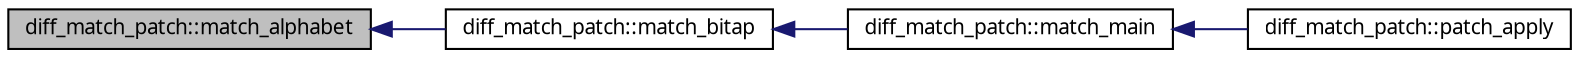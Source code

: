 digraph G
{
  edge [fontname="FreeSans.ttf",fontsize="10",labelfontname="FreeSans.ttf",labelfontsize="10"];
  node [fontname="FreeSans.ttf",fontsize="10",shape=record];
  rankdir=LR;
  Node1 [label="diff_match_patch::match_alphabet",height=0.2,width=0.4,color="black", fillcolor="grey75", style="filled" fontcolor="black"];
  Node1 -> Node2 [dir=back,color="midnightblue",fontsize="10",style="solid",fontname="FreeSans.ttf"];
  Node2 [label="diff_match_patch::match_bitap",height=0.2,width=0.4,color="black", fillcolor="white", style="filled",URL="$classdiff__match__patch.html#a9d8ebaab2f4cd4fb2ab01a3110c56b86"];
  Node2 -> Node3 [dir=back,color="midnightblue",fontsize="10",style="solid",fontname="FreeSans.ttf"];
  Node3 [label="diff_match_patch::match_main",height=0.2,width=0.4,color="black", fillcolor="white", style="filled",URL="$classdiff__match__patch.html#aab1a27bfbb05e041a969617bf6594c23"];
  Node3 -> Node4 [dir=back,color="midnightblue",fontsize="10",style="solid",fontname="FreeSans.ttf"];
  Node4 [label="diff_match_patch::patch_apply",height=0.2,width=0.4,color="black", fillcolor="white", style="filled",URL="$classdiff__match__patch.html#acbdd755dfb40abc85760b4f8fbcdc98f"];
}
